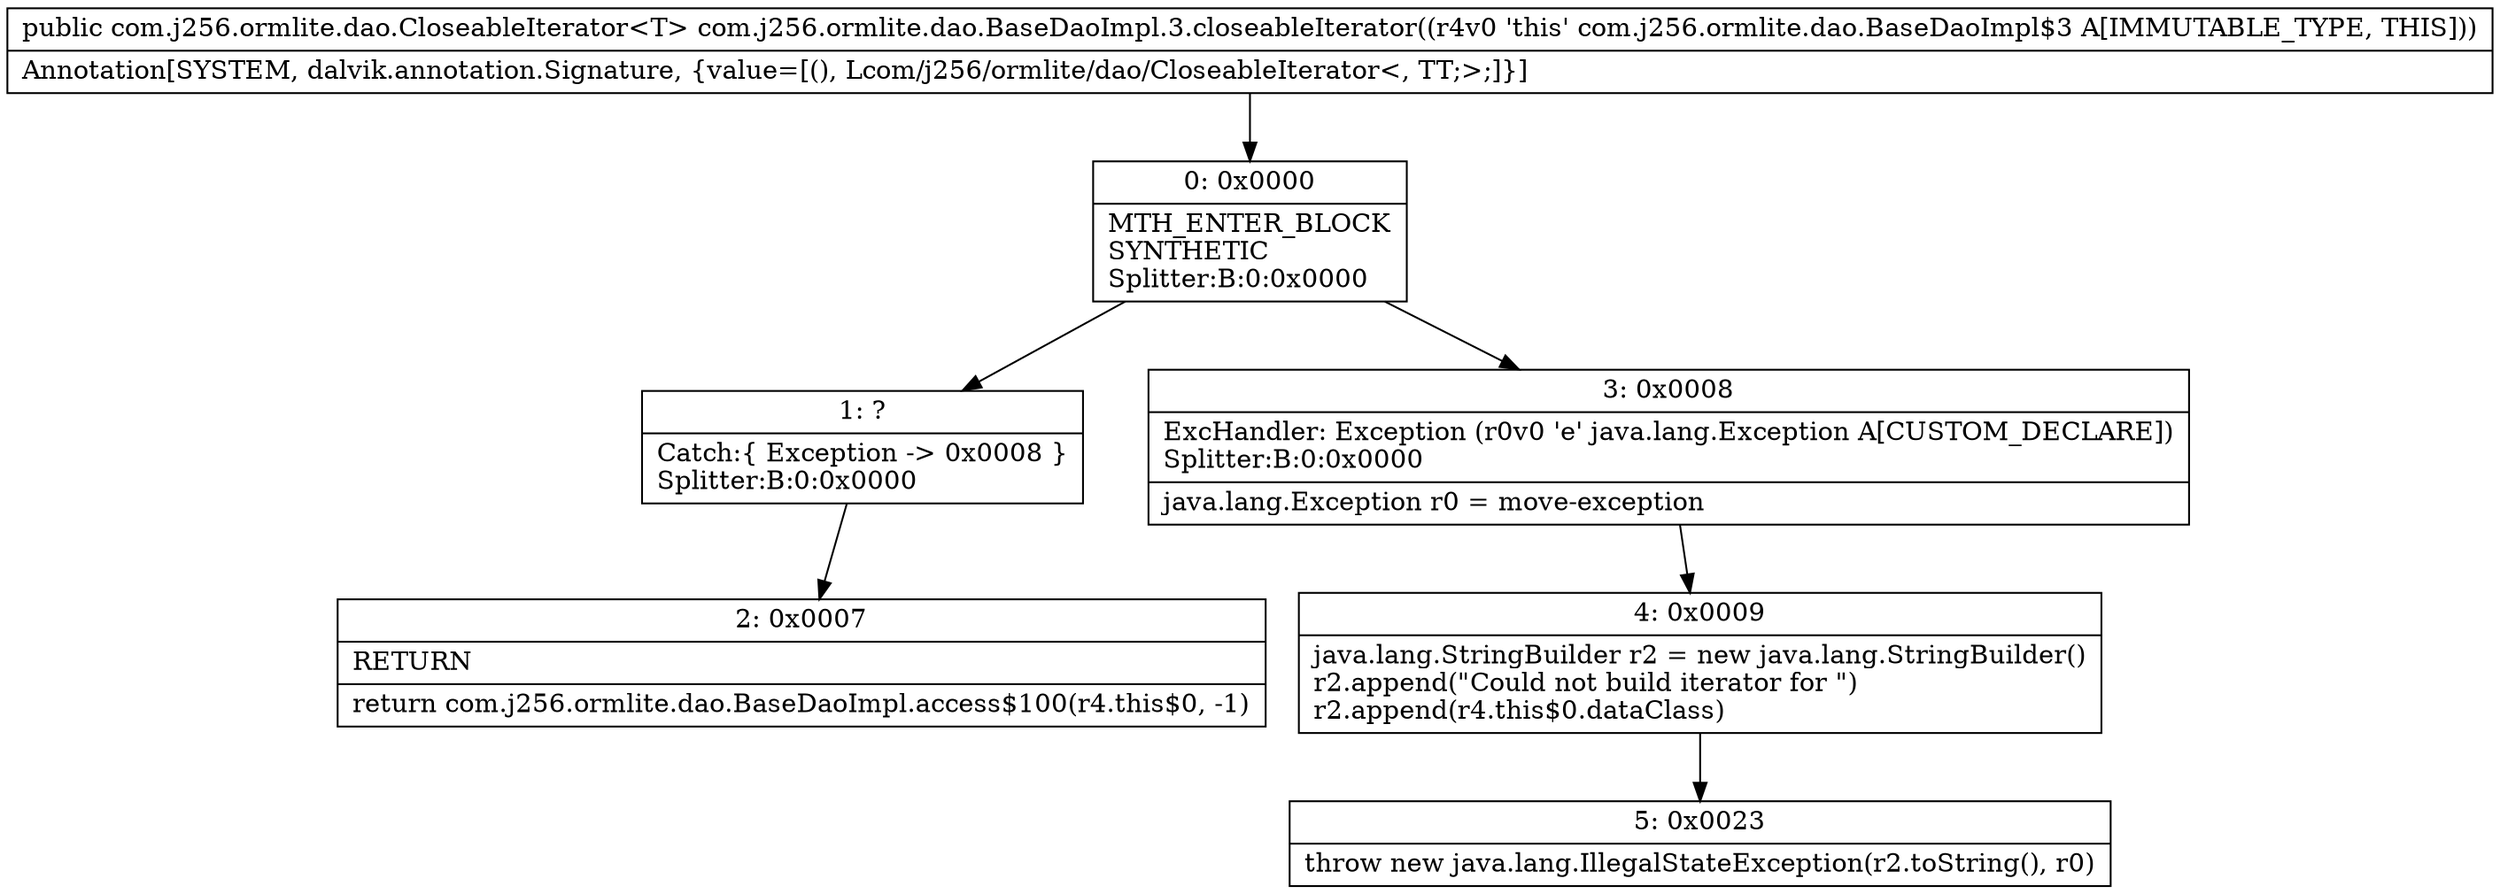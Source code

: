 digraph "CFG forcom.j256.ormlite.dao.BaseDaoImpl.3.closeableIterator()Lcom\/j256\/ormlite\/dao\/CloseableIterator;" {
Node_0 [shape=record,label="{0\:\ 0x0000|MTH_ENTER_BLOCK\lSYNTHETIC\lSplitter:B:0:0x0000\l}"];
Node_1 [shape=record,label="{1\:\ ?|Catch:\{ Exception \-\> 0x0008 \}\lSplitter:B:0:0x0000\l}"];
Node_2 [shape=record,label="{2\:\ 0x0007|RETURN\l|return com.j256.ormlite.dao.BaseDaoImpl.access$100(r4.this$0, \-1)\l}"];
Node_3 [shape=record,label="{3\:\ 0x0008|ExcHandler: Exception (r0v0 'e' java.lang.Exception A[CUSTOM_DECLARE])\lSplitter:B:0:0x0000\l|java.lang.Exception r0 = move\-exception\l}"];
Node_4 [shape=record,label="{4\:\ 0x0009|java.lang.StringBuilder r2 = new java.lang.StringBuilder()\lr2.append(\"Could not build iterator for \")\lr2.append(r4.this$0.dataClass)\l}"];
Node_5 [shape=record,label="{5\:\ 0x0023|throw new java.lang.IllegalStateException(r2.toString(), r0)\l}"];
MethodNode[shape=record,label="{public com.j256.ormlite.dao.CloseableIterator\<T\> com.j256.ormlite.dao.BaseDaoImpl.3.closeableIterator((r4v0 'this' com.j256.ormlite.dao.BaseDaoImpl$3 A[IMMUTABLE_TYPE, THIS]))  | Annotation[SYSTEM, dalvik.annotation.Signature, \{value=[(), Lcom\/j256\/ormlite\/dao\/CloseableIterator\<, TT;\>;]\}]\l}"];
MethodNode -> Node_0;
Node_0 -> Node_1;
Node_0 -> Node_3;
Node_1 -> Node_2;
Node_3 -> Node_4;
Node_4 -> Node_5;
}

